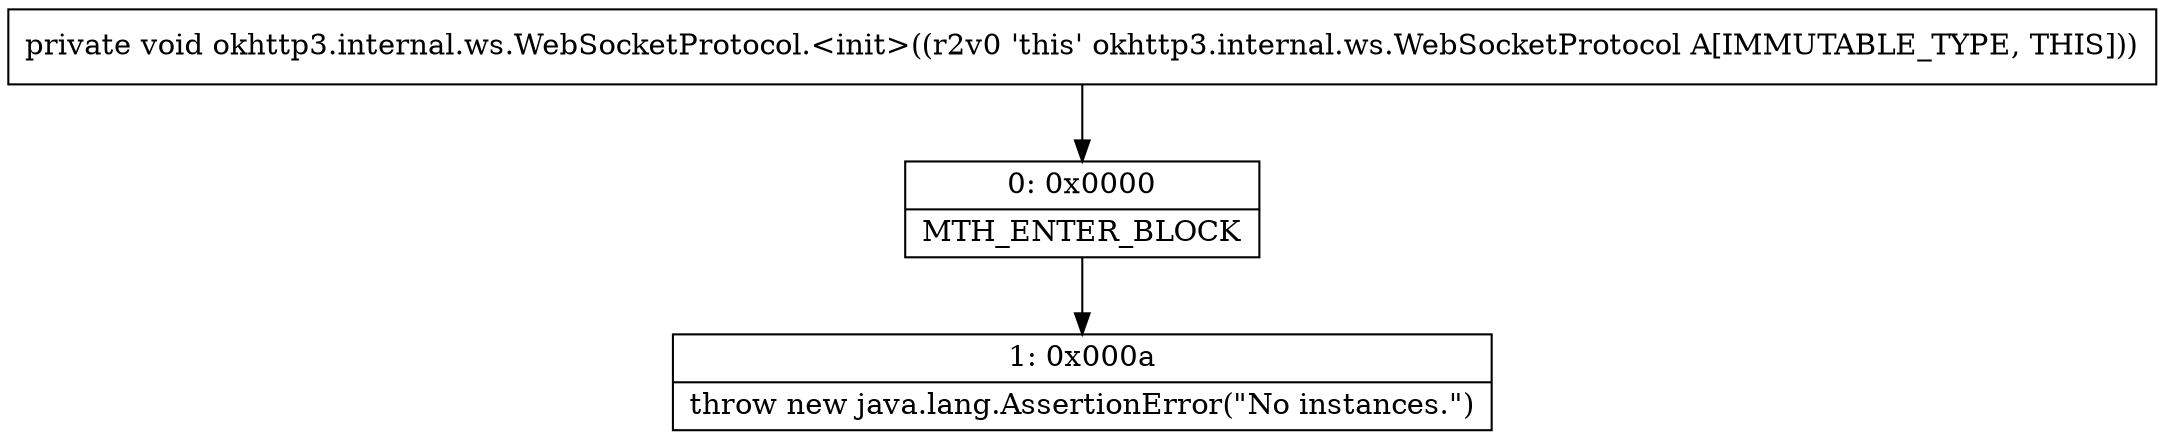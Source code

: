 digraph "CFG forokhttp3.internal.ws.WebSocketProtocol.\<init\>()V" {
Node_0 [shape=record,label="{0\:\ 0x0000|MTH_ENTER_BLOCK\l}"];
Node_1 [shape=record,label="{1\:\ 0x000a|throw new java.lang.AssertionError(\"No instances.\")\l}"];
MethodNode[shape=record,label="{private void okhttp3.internal.ws.WebSocketProtocol.\<init\>((r2v0 'this' okhttp3.internal.ws.WebSocketProtocol A[IMMUTABLE_TYPE, THIS])) }"];
MethodNode -> Node_0;
Node_0 -> Node_1;
}

